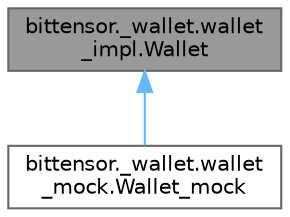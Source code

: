digraph "bittensor._wallet.wallet_impl.Wallet"
{
 // LATEX_PDF_SIZE
  bgcolor="transparent";
  edge [fontname=Helvetica,fontsize=10,labelfontname=Helvetica,labelfontsize=10];
  node [fontname=Helvetica,fontsize=10,shape=box,height=0.2,width=0.4];
  Node1 [label="bittensor._wallet.wallet\l_impl.Wallet",height=0.2,width=0.4,color="gray40", fillcolor="grey60", style="filled", fontcolor="black",tooltip=" "];
  Node1 -> Node2 [dir="back",color="steelblue1",style="solid"];
  Node2 [label="bittensor._wallet.wallet\l_mock.Wallet_mock",height=0.2,width=0.4,color="gray40", fillcolor="white", style="filled",URL="$classbittensor_1_1__wallet_1_1wallet__mock_1_1_wallet__mock.html",tooltip=" "];
}

